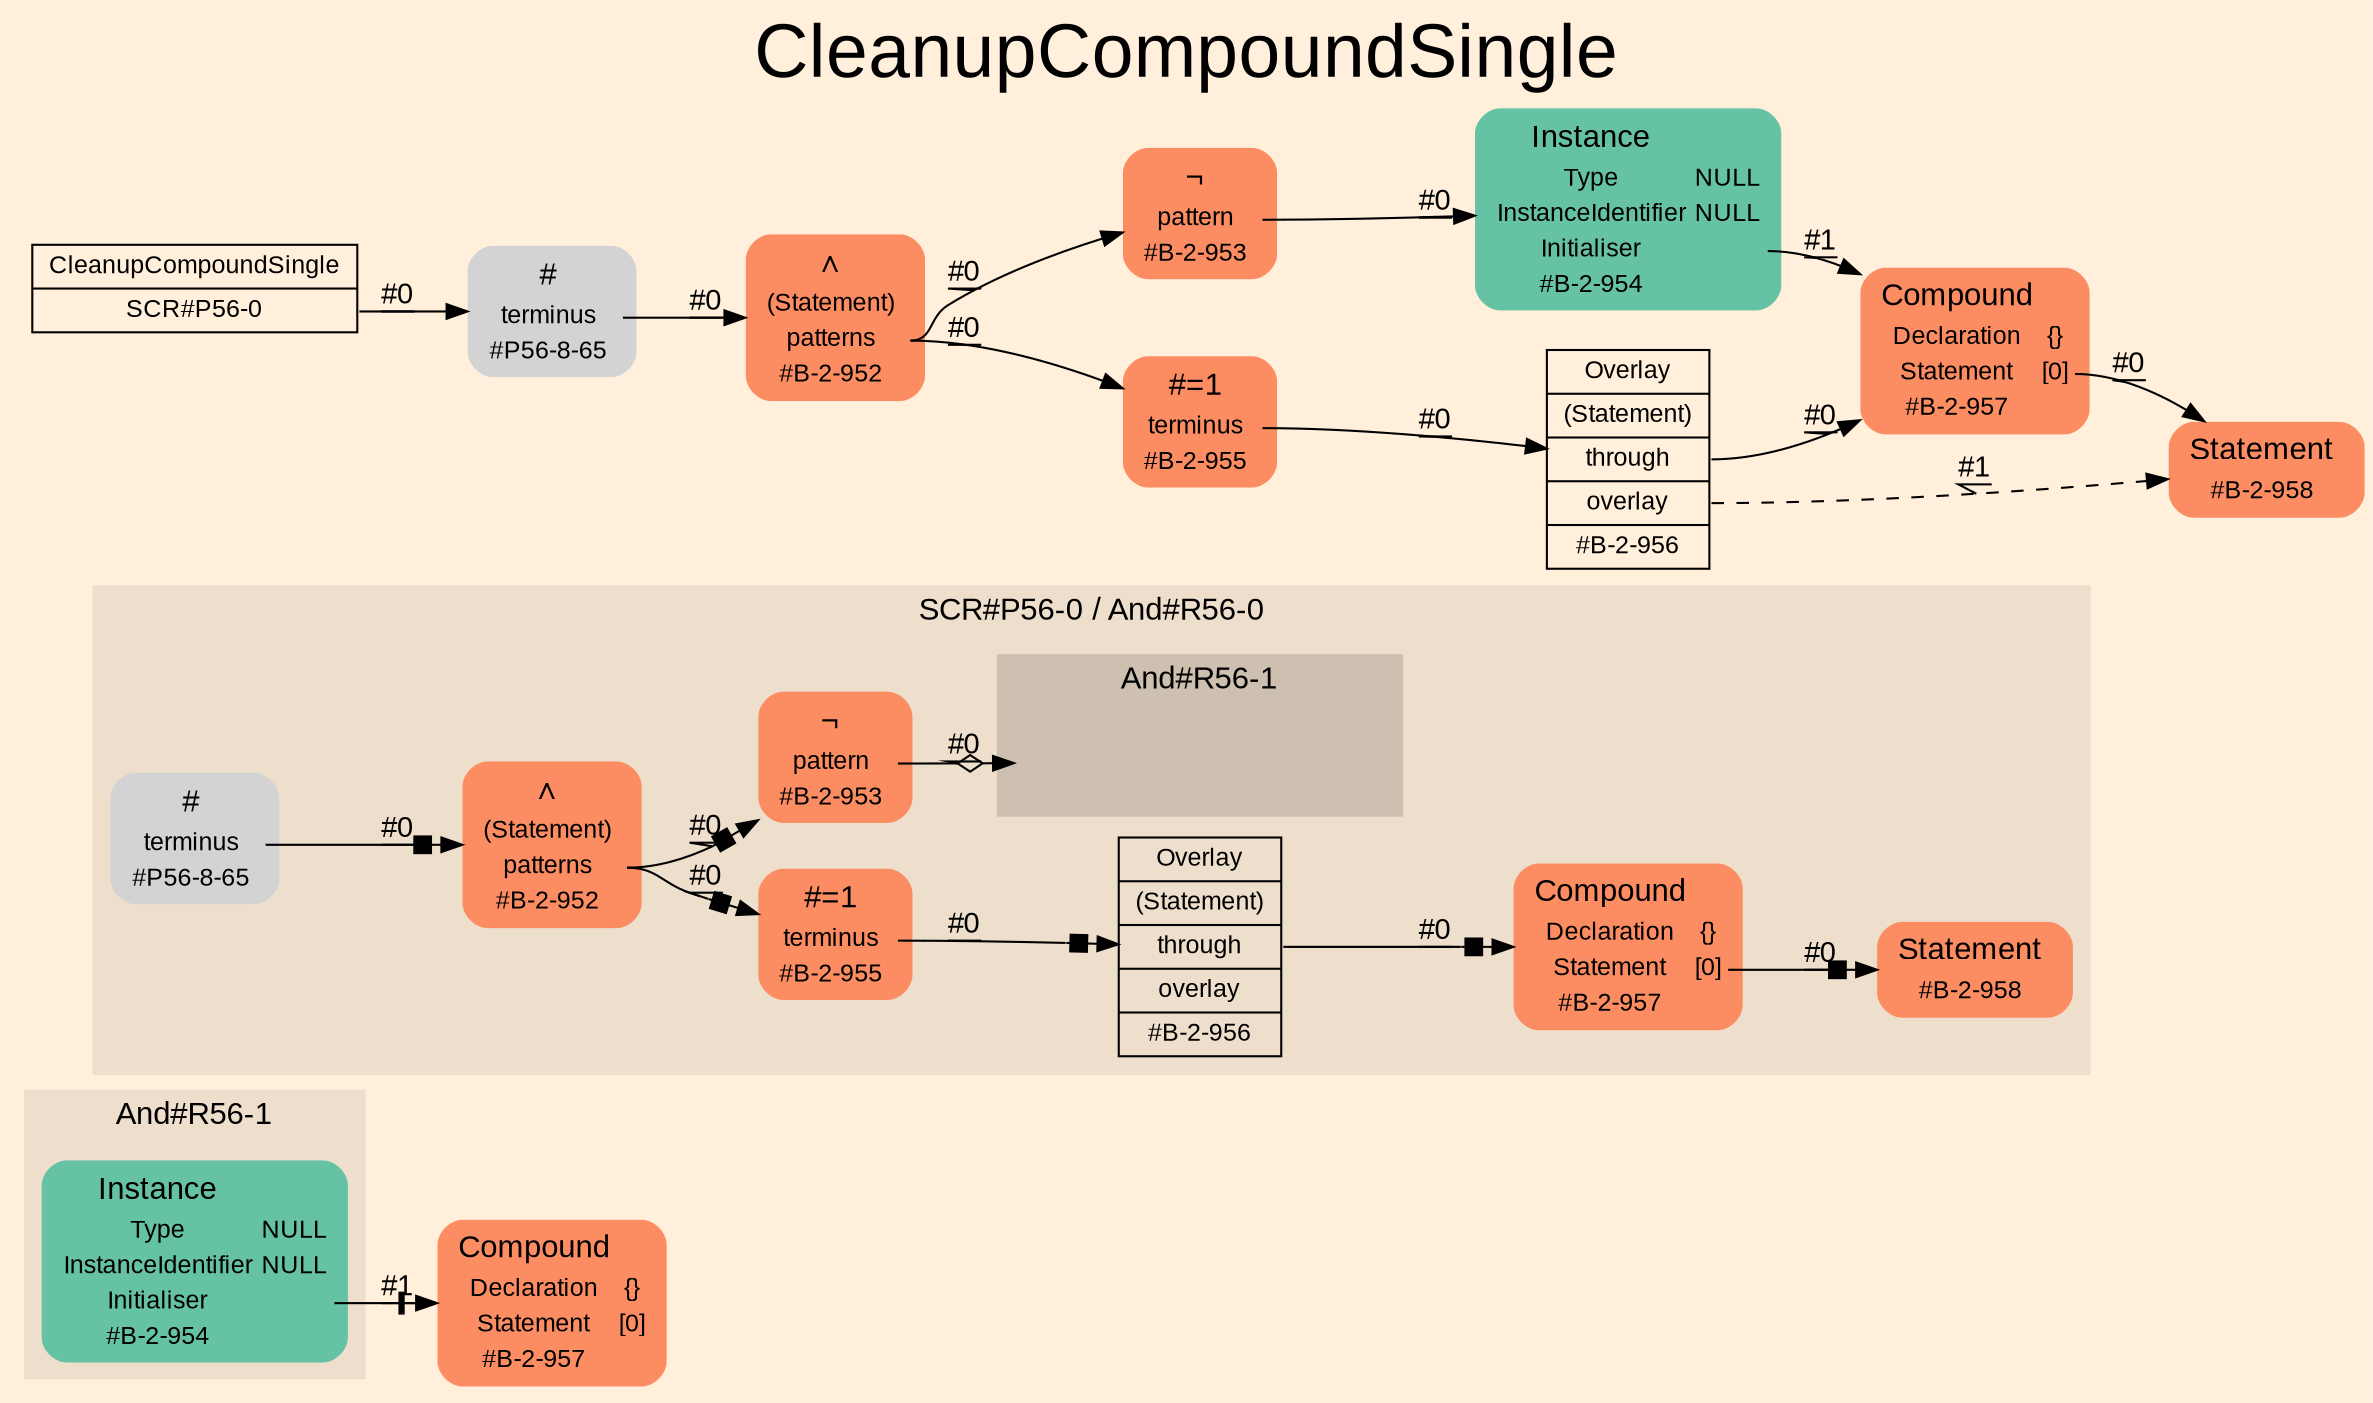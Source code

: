 digraph "CleanupCompoundSingle" {
label = "CleanupCompoundSingle"
labelloc = t
fontsize = "36"
graph [
    rankdir = "LR"
    ranksep = 0.3
    bgcolor = antiquewhite1
    color = black
    fontcolor = black
    fontname = "Arial"
];
node [
    fontname = "Arial"
];
edge [
    fontname = "Arial"
];

// -------------------- figure And#R56-1 --------------------
"And#R56-1 / #B-2-957" [
    shape = "plaintext"
    fillcolor = "/set28/2"
    label = <<TABLE BORDER="0" CELLBORDER="0" CELLSPACING="0">
     <TR><TD><FONT POINT-SIZE="15.0">Compound</FONT></TD><TD></TD></TR>
     <TR><TD>Declaration</TD><TD PORT="port0">{}</TD></TR>
     <TR><TD>Statement</TD><TD PORT="port1">[0]</TD></TR>
     <TR><TD>#B-2-957</TD><TD PORT="port2"></TD></TR>
    </TABLE>>
    style = "rounded,filled"
    fontsize = "12"
];

subgraph "clusterAnd#R56-1" {
    label = "And#R56-1"
    style = "filled"
    color = antiquewhite2
    fontsize = "15"
    "And#R56-1 / #B-2-954" [
        shape = "plaintext"
        fillcolor = "/set28/1"
        label = <<TABLE BORDER="0" CELLBORDER="0" CELLSPACING="0">
         <TR><TD><FONT POINT-SIZE="15.0">Instance</FONT></TD><TD></TD></TR>
         <TR><TD>Type</TD><TD PORT="port0">NULL</TD></TR>
         <TR><TD>InstanceIdentifier</TD><TD PORT="port1">NULL</TD></TR>
         <TR><TD>Initialiser</TD><TD PORT="port2"></TD></TR>
         <TR><TD>#B-2-954</TD><TD PORT="port3"></TD></TR>
        </TABLE>>
        style = "rounded,filled"
        fontsize = "12"
    ];
    
}


// -------------------- figure And#R56-0 --------------------
subgraph "clusterAnd#R56-0" {
    label = "SCR#P56-0 / And#R56-0"
    style = "filled"
    color = antiquewhite2
    fontsize = "15"
    "And#R56-0 / #B-2-952" [
        shape = "plaintext"
        fillcolor = "/set28/2"
        label = <<TABLE BORDER="0" CELLBORDER="0" CELLSPACING="0">
         <TR><TD><FONT POINT-SIZE="15.0">∧</FONT></TD><TD></TD></TR>
         <TR><TD>(Statement)</TD><TD PORT="port0"></TD></TR>
         <TR><TD>patterns</TD><TD PORT="port1"></TD></TR>
         <TR><TD>#B-2-952</TD><TD PORT="port2"></TD></TR>
        </TABLE>>
        style = "rounded,filled"
        fontsize = "12"
    ];
    
    "And#R56-0 / #B-2-955" [
        shape = "plaintext"
        fillcolor = "/set28/2"
        label = <<TABLE BORDER="0" CELLBORDER="0" CELLSPACING="0">
         <TR><TD><FONT POINT-SIZE="15.0">#=1</FONT></TD><TD></TD></TR>
         <TR><TD>terminus</TD><TD PORT="port0"></TD></TR>
         <TR><TD>#B-2-955</TD><TD PORT="port1"></TD></TR>
        </TABLE>>
        style = "rounded,filled"
        fontsize = "12"
    ];
    
    "And#R56-0 / #B-2-956" [
        shape = "record"
        fillcolor = antiquewhite2
        label = "<fixed> Overlay | <port0> (Statement) | <port1> through | <port2> overlay | <port3> #B-2-956"
        style = "filled"
        fontsize = "12"
        color = black
        fontcolor = black
    ];
    
    "And#R56-0 / #B-2-958" [
        shape = "plaintext"
        fillcolor = "/set28/2"
        label = <<TABLE BORDER="0" CELLBORDER="0" CELLSPACING="0">
         <TR><TD><FONT POINT-SIZE="15.0">Statement</FONT></TD><TD></TD></TR>
         <TR><TD>#B-2-958</TD><TD PORT="port0"></TD></TR>
        </TABLE>>
        style = "rounded,filled"
        fontsize = "12"
    ];
    
    "And#R56-0 / #B-2-953" [
        shape = "plaintext"
        fillcolor = "/set28/2"
        label = <<TABLE BORDER="0" CELLBORDER="0" CELLSPACING="0">
         <TR><TD><FONT POINT-SIZE="15.0">¬</FONT></TD><TD></TD></TR>
         <TR><TD>pattern</TD><TD PORT="port0"></TD></TR>
         <TR><TD>#B-2-953</TD><TD PORT="port1"></TD></TR>
        </TABLE>>
        style = "rounded,filled"
        fontsize = "12"
    ];
    
    "And#R56-0 / #B-2-957" [
        shape = "plaintext"
        fillcolor = "/set28/2"
        label = <<TABLE BORDER="0" CELLBORDER="0" CELLSPACING="0">
         <TR><TD><FONT POINT-SIZE="15.0">Compound</FONT></TD><TD></TD></TR>
         <TR><TD>Declaration</TD><TD PORT="port0">{}</TD></TR>
         <TR><TD>Statement</TD><TD PORT="port1">[0]</TD></TR>
         <TR><TD>#B-2-957</TD><TD PORT="port2"></TD></TR>
        </TABLE>>
        style = "rounded,filled"
        fontsize = "12"
    ];
    
    "And#R56-0 / #P56-8-65" [
        shape = "plaintext"
        label = <<TABLE BORDER="0" CELLBORDER="0" CELLSPACING="0">
         <TR><TD><FONT POINT-SIZE="15.0">#</FONT></TD><TD></TD></TR>
         <TR><TD>terminus</TD><TD PORT="port0"></TD></TR>
         <TR><TD>#P56-8-65</TD><TD PORT="port1"></TD></TR>
        </TABLE>>
        style = "rounded,filled"
        fontsize = "12"
    ];
    
    subgraph "clusterAnd#R56-0 / And#R56-1" {
        label = "And#R56-1"
        style = "filled"
        color = antiquewhite3
        fontsize = "15"
        "And#R56-0 / #0 / #B-2-954" [
            shape = "none"
            style = "invisible"
        ];
        
    }
    
}


// -------------------- transformation figure --------------------
"CR#P56-0" [
    shape = "record"
    fillcolor = antiquewhite1
    label = "<fixed> CleanupCompoundSingle | <port0> SCR#P56-0"
    style = "filled"
    fontsize = "12"
    color = black
    fontcolor = black
];

"#P56-8-65" [
    shape = "plaintext"
    label = <<TABLE BORDER="0" CELLBORDER="0" CELLSPACING="0">
     <TR><TD><FONT POINT-SIZE="15.0">#</FONT></TD><TD></TD></TR>
     <TR><TD>terminus</TD><TD PORT="port0"></TD></TR>
     <TR><TD>#P56-8-65</TD><TD PORT="port1"></TD></TR>
    </TABLE>>
    style = "rounded,filled"
    fontsize = "12"
];

"#B-2-952" [
    shape = "plaintext"
    fillcolor = "/set28/2"
    label = <<TABLE BORDER="0" CELLBORDER="0" CELLSPACING="0">
     <TR><TD><FONT POINT-SIZE="15.0">∧</FONT></TD><TD></TD></TR>
     <TR><TD>(Statement)</TD><TD PORT="port0"></TD></TR>
     <TR><TD>patterns</TD><TD PORT="port1"></TD></TR>
     <TR><TD>#B-2-952</TD><TD PORT="port2"></TD></TR>
    </TABLE>>
    style = "rounded,filled"
    fontsize = "12"
];

"#B-2-955" [
    shape = "plaintext"
    fillcolor = "/set28/2"
    label = <<TABLE BORDER="0" CELLBORDER="0" CELLSPACING="0">
     <TR><TD><FONT POINT-SIZE="15.0">#=1</FONT></TD><TD></TD></TR>
     <TR><TD>terminus</TD><TD PORT="port0"></TD></TR>
     <TR><TD>#B-2-955</TD><TD PORT="port1"></TD></TR>
    </TABLE>>
    style = "rounded,filled"
    fontsize = "12"
];

"#B-2-956" [
    shape = "record"
    fillcolor = antiquewhite1
    label = "<fixed> Overlay | <port0> (Statement) | <port1> through | <port2> overlay | <port3> #B-2-956"
    style = "filled"
    fontsize = "12"
    color = black
    fontcolor = black
];

"#B-2-957" [
    shape = "plaintext"
    fillcolor = "/set28/2"
    label = <<TABLE BORDER="0" CELLBORDER="0" CELLSPACING="0">
     <TR><TD><FONT POINT-SIZE="15.0">Compound</FONT></TD><TD></TD></TR>
     <TR><TD>Declaration</TD><TD PORT="port0">{}</TD></TR>
     <TR><TD>Statement</TD><TD PORT="port1">[0]</TD></TR>
     <TR><TD>#B-2-957</TD><TD PORT="port2"></TD></TR>
    </TABLE>>
    style = "rounded,filled"
    fontsize = "12"
];

"#B-2-958" [
    shape = "plaintext"
    fillcolor = "/set28/2"
    label = <<TABLE BORDER="0" CELLBORDER="0" CELLSPACING="0">
     <TR><TD><FONT POINT-SIZE="15.0">Statement</FONT></TD><TD></TD></TR>
     <TR><TD>#B-2-958</TD><TD PORT="port0"></TD></TR>
    </TABLE>>
    style = "rounded,filled"
    fontsize = "12"
];

"#B-2-953" [
    shape = "plaintext"
    fillcolor = "/set28/2"
    label = <<TABLE BORDER="0" CELLBORDER="0" CELLSPACING="0">
     <TR><TD><FONT POINT-SIZE="15.0">¬</FONT></TD><TD></TD></TR>
     <TR><TD>pattern</TD><TD PORT="port0"></TD></TR>
     <TR><TD>#B-2-953</TD><TD PORT="port1"></TD></TR>
    </TABLE>>
    style = "rounded,filled"
    fontsize = "12"
];

"#B-2-954" [
    shape = "plaintext"
    fillcolor = "/set28/1"
    label = <<TABLE BORDER="0" CELLBORDER="0" CELLSPACING="0">
     <TR><TD><FONT POINT-SIZE="15.0">Instance</FONT></TD><TD></TD></TR>
     <TR><TD>Type</TD><TD PORT="port0">NULL</TD></TR>
     <TR><TD>InstanceIdentifier</TD><TD PORT="port1">NULL</TD></TR>
     <TR><TD>Initialiser</TD><TD PORT="port2"></TD></TR>
     <TR><TD>#B-2-954</TD><TD PORT="port3"></TD></TR>
    </TABLE>>
    style = "rounded,filled"
    fontsize = "12"
];


// -------------------- links --------------------
// links for block CR#P56-0
"CR#P56-0":port0 -> "#P56-8-65" [
    label = "#0"
    decorate = true
    color = black
    fontcolor = black
];

// links for block #P56-8-65
"#P56-8-65":port0 -> "#B-2-952" [
    label = "#0"
    decorate = true
    color = black
    fontcolor = black
];

// links for block #B-2-952
"#B-2-952":port1 -> "#B-2-955" [
    label = "#0"
    decorate = true
    color = black
    fontcolor = black
];

"#B-2-952":port1 -> "#B-2-953" [
    label = "#0"
    decorate = true
    color = black
    fontcolor = black
];

// links for block #B-2-955
"#B-2-955":port0 -> "#B-2-956" [
    label = "#0"
    decorate = true
    color = black
    fontcolor = black
];

// links for block #B-2-956
"#B-2-956":port1 -> "#B-2-957" [
    label = "#0"
    decorate = true
    color = black
    fontcolor = black
];

"#B-2-956":port2 -> "#B-2-958" [
    style="dashed"
    label = "#1"
    decorate = true
    color = black
    fontcolor = black
];

// links for block #B-2-957
"#B-2-957":port1 -> "#B-2-958" [
    label = "#0"
    decorate = true
    color = black
    fontcolor = black
];

// links for block #B-2-958
// links for block #B-2-953
"#B-2-953":port0 -> "#B-2-954" [
    label = "#0"
    decorate = true
    color = black
    fontcolor = black
];

// links for block #B-2-954
"#B-2-954":port2 -> "#B-2-957" [
    label = "#1"
    decorate = true
    color = black
    fontcolor = black
];

// links for block And#R56-0 / #B-2-952
"And#R56-0 / #B-2-952":port1 -> "And#R56-0 / #B-2-955" [
    arrowhead="normalnonebox"
    label = "#0"
    decorate = true
    color = black
    fontcolor = black
];

"And#R56-0 / #B-2-952":port1 -> "And#R56-0 / #B-2-953" [
    arrowhead="normalnonebox"
    label = "#0"
    decorate = true
    color = black
    fontcolor = black
];

// links for block And#R56-0 / #B-2-955
"And#R56-0 / #B-2-955":port0 -> "And#R56-0 / #B-2-956" [
    arrowhead="normalnonebox"
    label = "#0"
    decorate = true
    color = black
    fontcolor = black
];

// links for block And#R56-0 / #B-2-956
"And#R56-0 / #B-2-956":port1 -> "And#R56-0 / #B-2-957" [
    arrowhead="normalnonebox"
    label = "#0"
    decorate = true
    color = black
    fontcolor = black
];

// links for block And#R56-0 / #B-2-958
// links for block And#R56-0 / #B-2-953
"And#R56-0 / #B-2-953":port0 -> "And#R56-0 / #0 / #B-2-954" [
    arrowhead="normalnoneodiamond"
    label = "#0"
    decorate = true
    color = black
    fontcolor = black
];

// links for block And#R56-0 / #B-2-957
"And#R56-0 / #B-2-957":port1 -> "And#R56-0 / #B-2-958" [
    arrowhead="normalnonebox"
    label = "#0"
    decorate = true
    color = black
    fontcolor = black
];

// links for block And#R56-0 / #P56-8-65
"And#R56-0 / #P56-8-65":port0 -> "And#R56-0 / #B-2-952" [
    arrowhead="normalnonebox"
    label = "#0"
    decorate = true
    color = black
    fontcolor = black
];

// links for block And#R56-0 / #0 / #B-2-954
// links for block And#R56-1 / #B-2-957
// links for block And#R56-1 / #B-2-954
"And#R56-1 / #B-2-954":port2 -> "And#R56-1 / #B-2-957" [
    arrowhead="normalnonetee"
    label = "#1"
    decorate = true
    color = black
    fontcolor = black
];

}

